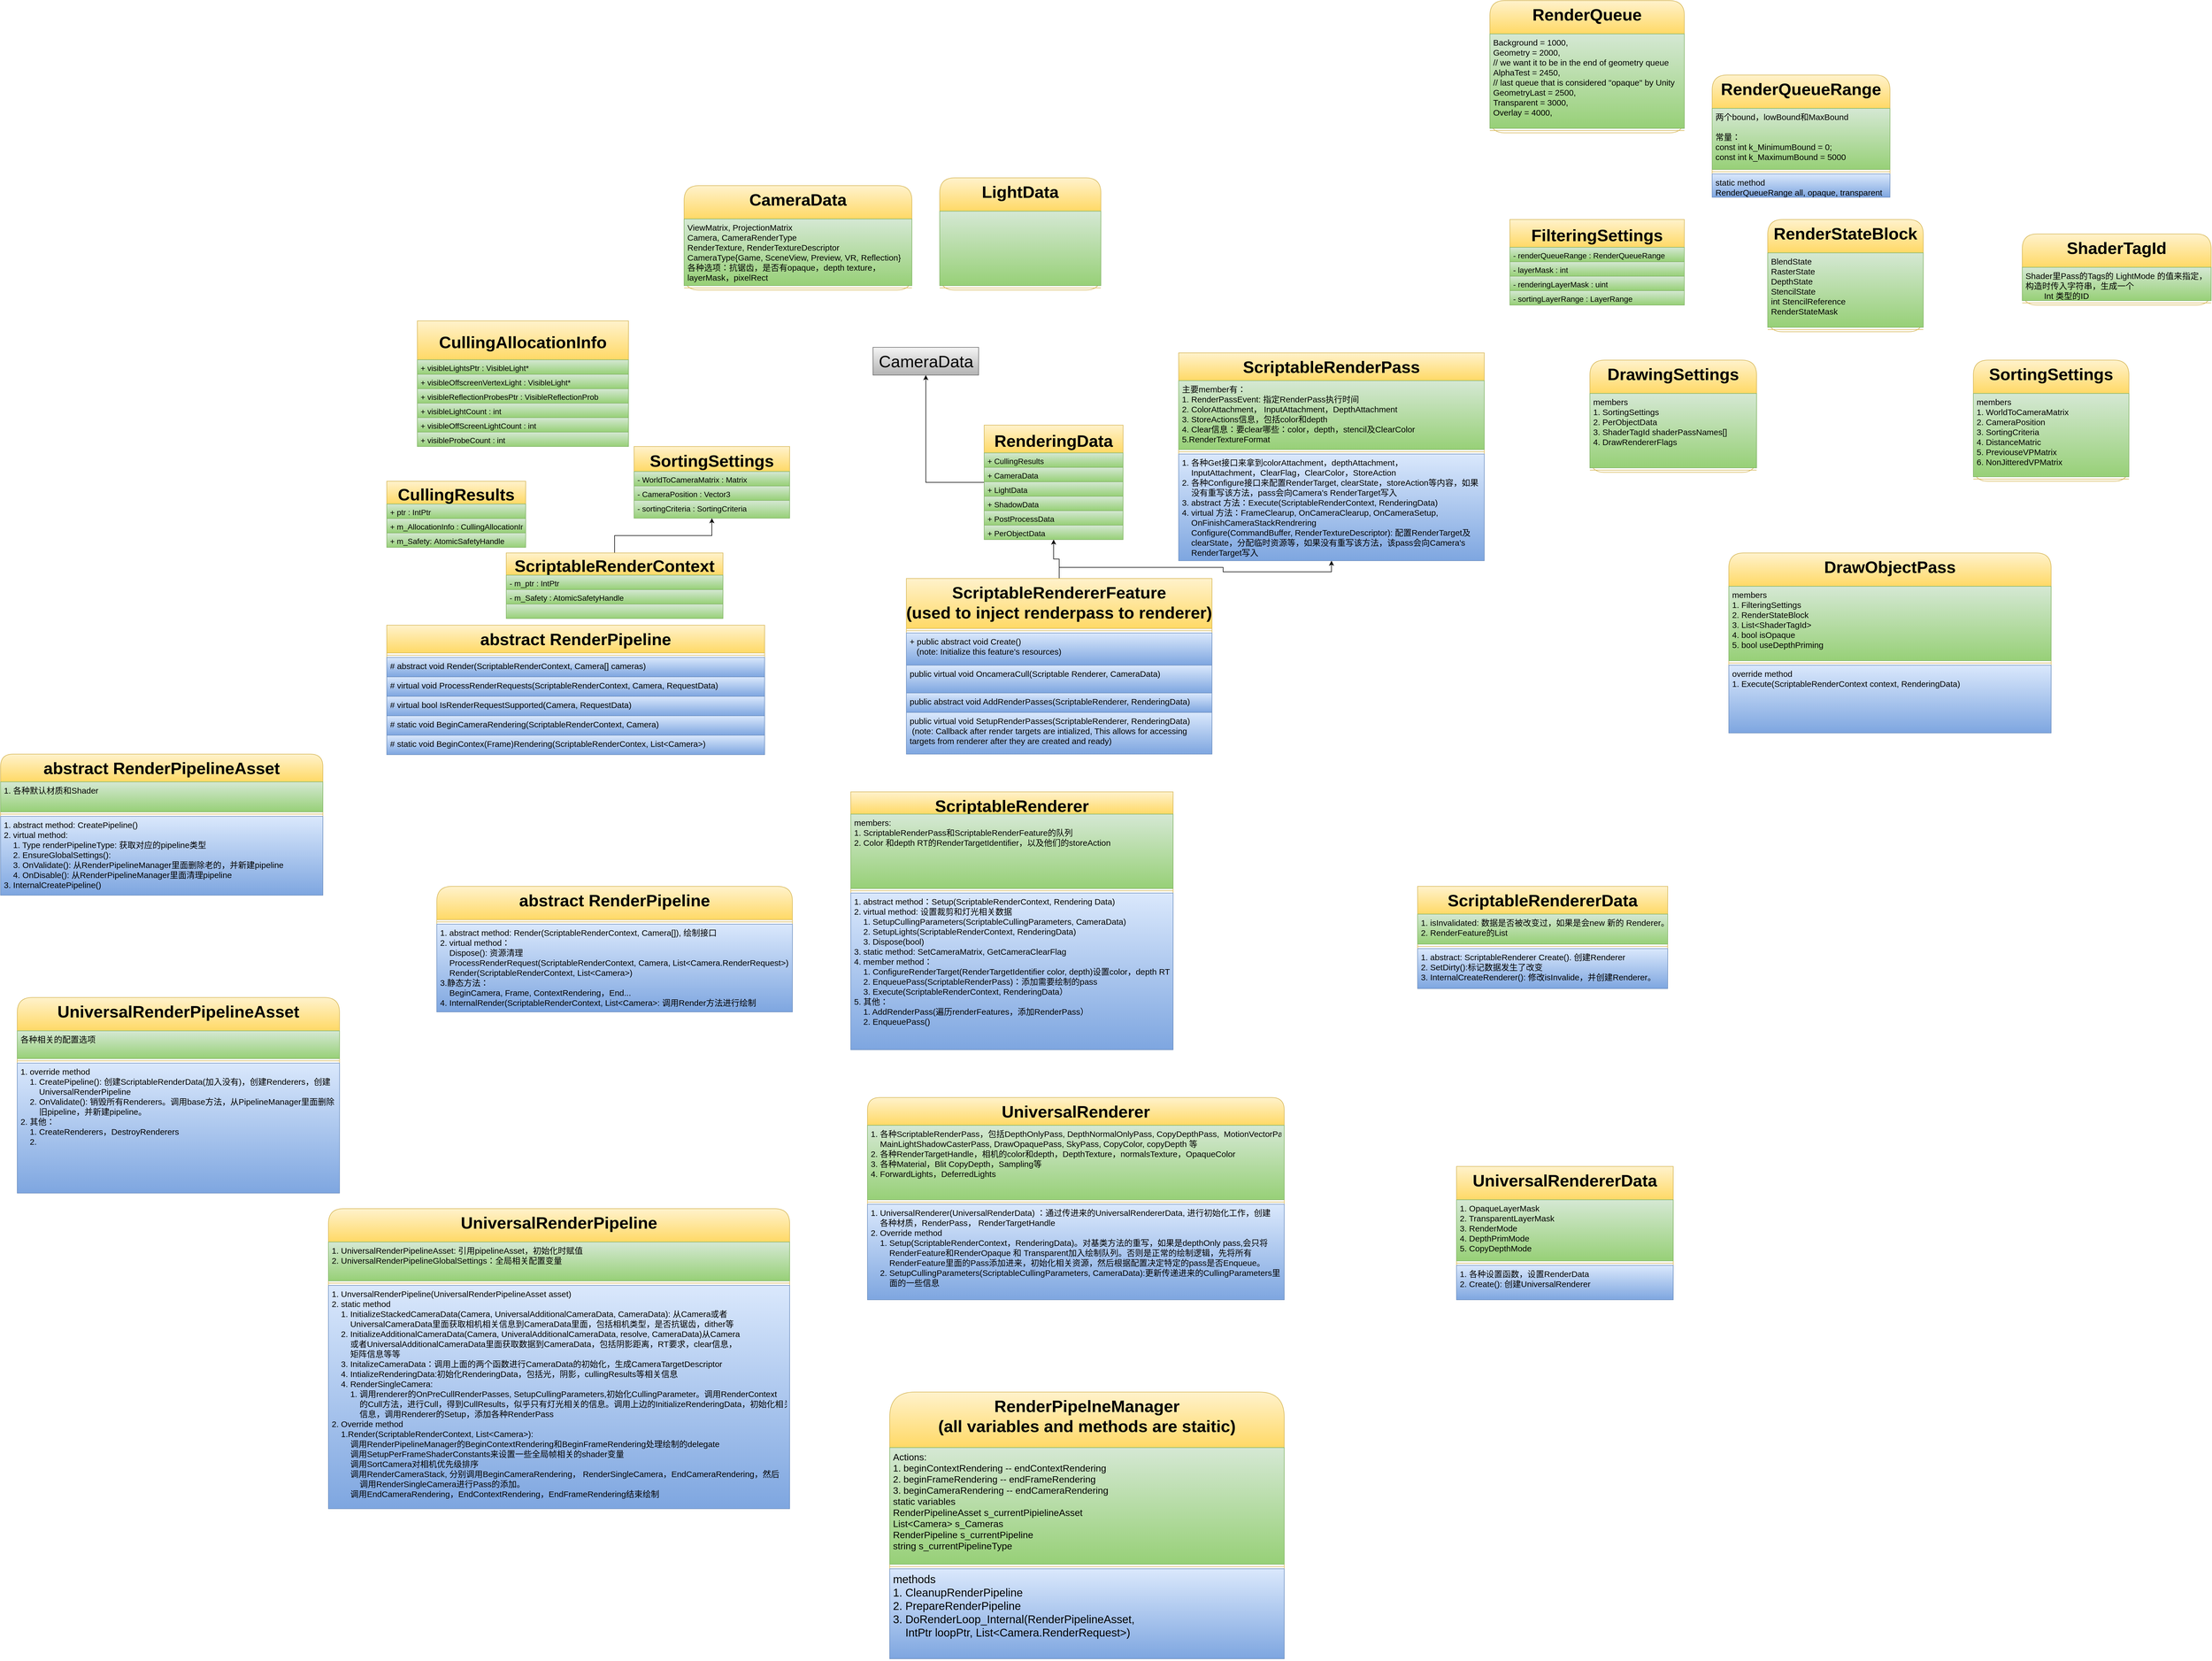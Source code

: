 <mxfile version="20.8.16" type="device"><diagram name="第 1 页" id="j_05-Zn8WTjw6qWpdbwY"><mxGraphModel dx="2022" dy="1872" grid="1" gridSize="10" guides="1" tooltips="1" connect="1" arrows="1" fold="1" page="1" pageScale="1" pageWidth="827" pageHeight="1169" math="0" shadow="0"><root><mxCell id="0"/><mxCell id="1" parent="0"/><mxCell id="km0630W-QRHwBIjxc_ZQ-1" value="CullingAllocationInfo" style="swimlane;fontStyle=1;childLayout=stackLayout;horizontal=1;startSize=70;fillColor=#fff2cc;horizontalStack=0;resizeParent=1;resizeParentMax=0;resizeLast=0;collapsible=1;marginBottom=0;fontSize=30;strokeColor=#d6b656;gradientColor=#ffd966;" parent="1" vertex="1"><mxGeometry x="80" y="-7.5" width="380" height="226" as="geometry"/></mxCell><mxCell id="km0630W-QRHwBIjxc_ZQ-2" value="+ visibleLightsPtr : VisibleLight*" style="text;strokeColor=#82b366;fillColor=#d5e8d4;align=left;verticalAlign=top;spacingLeft=4;spacingRight=4;overflow=hidden;rotatable=0;points=[[0,0.5],[1,0.5]];portConstraint=eastwest;fontSize=14;gradientColor=#97d077;" parent="km0630W-QRHwBIjxc_ZQ-1" vertex="1"><mxGeometry y="70" width="380" height="26" as="geometry"/></mxCell><mxCell id="km0630W-QRHwBIjxc_ZQ-3" value="+ visibleOffscreenVertexLight : VisibleLight*" style="text;strokeColor=#82b366;fillColor=#d5e8d4;align=left;verticalAlign=top;spacingLeft=4;spacingRight=4;overflow=hidden;rotatable=0;points=[[0,0.5],[1,0.5]];portConstraint=eastwest;fontSize=14;gradientColor=#97d077;" parent="km0630W-QRHwBIjxc_ZQ-1" vertex="1"><mxGeometry y="96" width="380" height="26" as="geometry"/></mxCell><mxCell id="km0630W-QRHwBIjxc_ZQ-4" value="+ visibleReflectionProbesPtr : VisibleReflectionProb" style="text;strokeColor=#82b366;fillColor=#d5e8d4;align=left;verticalAlign=top;spacingLeft=4;spacingRight=4;overflow=hidden;rotatable=0;points=[[0,0.5],[1,0.5]];portConstraint=eastwest;fontSize=14;gradientColor=#97d077;" parent="km0630W-QRHwBIjxc_ZQ-1" vertex="1"><mxGeometry y="122" width="380" height="26" as="geometry"/></mxCell><mxCell id="km0630W-QRHwBIjxc_ZQ-5" value="+ visibleLightCount : int" style="text;strokeColor=#82b366;fillColor=#d5e8d4;align=left;verticalAlign=top;spacingLeft=4;spacingRight=4;overflow=hidden;rotatable=0;points=[[0,0.5],[1,0.5]];portConstraint=eastwest;fontSize=14;gradientColor=#97d077;" parent="km0630W-QRHwBIjxc_ZQ-1" vertex="1"><mxGeometry y="148" width="380" height="26" as="geometry"/></mxCell><mxCell id="km0630W-QRHwBIjxc_ZQ-6" value="+ visibleOffScreenLightCount : int" style="text;strokeColor=#82b366;fillColor=#d5e8d4;align=left;verticalAlign=top;spacingLeft=4;spacingRight=4;overflow=hidden;rotatable=0;points=[[0,0.5],[1,0.5]];portConstraint=eastwest;fontSize=14;gradientColor=#97d077;" parent="km0630W-QRHwBIjxc_ZQ-1" vertex="1"><mxGeometry y="174" width="380" height="26" as="geometry"/></mxCell><mxCell id="km0630W-QRHwBIjxc_ZQ-7" value="+ visibleProbeCount : int" style="text;strokeColor=#82b366;fillColor=#d5e8d4;align=left;verticalAlign=top;spacingLeft=4;spacingRight=4;overflow=hidden;rotatable=0;points=[[0,0.5],[1,0.5]];portConstraint=eastwest;fontSize=14;gradientColor=#97d077;" parent="km0630W-QRHwBIjxc_ZQ-1" vertex="1"><mxGeometry y="200" width="380" height="26" as="geometry"/></mxCell><mxCell id="XoxCDfcWoDPjBLtD5vpL-1" value="CullingResults" style="swimlane;fontStyle=1;childLayout=stackLayout;horizontal=1;startSize=41;fillColor=#fff2cc;horizontalStack=0;resizeParent=1;resizeParentMax=0;resizeLast=0;collapsible=1;marginBottom=0;fontSize=30;strokeColor=#d6b656;gradientColor=#ffd966;" parent="1" vertex="1"><mxGeometry x="25" y="281" width="250" height="119" as="geometry"/></mxCell><mxCell id="XoxCDfcWoDPjBLtD5vpL-2" value="+ ptr : IntPtr" style="text;strokeColor=#82b366;fillColor=#d5e8d4;align=left;verticalAlign=top;spacingLeft=4;spacingRight=4;overflow=hidden;rotatable=0;points=[[0,0.5],[1,0.5]];portConstraint=eastwest;fontSize=14;gradientColor=#97d077;" parent="XoxCDfcWoDPjBLtD5vpL-1" vertex="1"><mxGeometry y="41" width="250" height="26" as="geometry"/></mxCell><mxCell id="XoxCDfcWoDPjBLtD5vpL-3" value="+ m_AllocationInfo : CullingAllocationInfo" style="text;strokeColor=#82b366;fillColor=#d5e8d4;align=left;verticalAlign=top;spacingLeft=4;spacingRight=4;overflow=hidden;rotatable=0;points=[[0,0.5],[1,0.5]];portConstraint=eastwest;fontSize=14;gradientColor=#97d077;" parent="XoxCDfcWoDPjBLtD5vpL-1" vertex="1"><mxGeometry y="67" width="250" height="26" as="geometry"/></mxCell><mxCell id="XoxCDfcWoDPjBLtD5vpL-4" value="+ m_Safety: AtomicSafetyHandle" style="text;strokeColor=#82b366;fillColor=#d5e8d4;align=left;verticalAlign=top;spacingLeft=4;spacingRight=4;overflow=hidden;rotatable=0;points=[[0,0.5],[1,0.5]];portConstraint=eastwest;fontSize=14;gradientColor=#97d077;" parent="XoxCDfcWoDPjBLtD5vpL-1" vertex="1"><mxGeometry y="93" width="250" height="26" as="geometry"/></mxCell><mxCell id="XoxCDfcWoDPjBLtD5vpL-9" value="SortingSettings" style="swimlane;fontStyle=1;childLayout=stackLayout;horizontal=1;startSize=45;fillColor=#fff2cc;horizontalStack=0;resizeParent=1;resizeParentMax=0;resizeLast=0;collapsible=1;marginBottom=0;fontSize=30;strokeColor=#d6b656;gradientColor=#ffd966;" parent="1" vertex="1"><mxGeometry x="470" y="218.5" width="280" height="129" as="geometry"/></mxCell><mxCell id="XoxCDfcWoDPjBLtD5vpL-10" value="- WorldToCameraMatrix : Matrix" style="text;strokeColor=#82b366;fillColor=#d5e8d4;align=left;verticalAlign=top;spacingLeft=4;spacingRight=4;overflow=hidden;rotatable=0;points=[[0,0.5],[1,0.5]];portConstraint=eastwest;fontSize=14;gradientColor=#97d077;" parent="XoxCDfcWoDPjBLtD5vpL-9" vertex="1"><mxGeometry y="45" width="280" height="26" as="geometry"/></mxCell><mxCell id="XoxCDfcWoDPjBLtD5vpL-11" value="- CameraPosition : Vector3" style="text;strokeColor=#82b366;fillColor=#d5e8d4;align=left;verticalAlign=top;spacingLeft=4;spacingRight=4;overflow=hidden;rotatable=0;points=[[0,0.5],[1,0.5]];portConstraint=eastwest;fontSize=14;gradientColor=#97d077;" parent="XoxCDfcWoDPjBLtD5vpL-9" vertex="1"><mxGeometry y="71" width="280" height="26" as="geometry"/></mxCell><mxCell id="XoxCDfcWoDPjBLtD5vpL-12" value="- sortingCriteria : SortingCriteria" style="text;strokeColor=#82b366;fillColor=#d5e8d4;align=left;verticalAlign=top;spacingLeft=4;spacingRight=4;overflow=hidden;rotatable=0;points=[[0,0.5],[1,0.5]];portConstraint=eastwest;fontSize=14;gradientColor=#97d077;" parent="XoxCDfcWoDPjBLtD5vpL-9" vertex="1"><mxGeometry y="97" width="280" height="32" as="geometry"/></mxCell><mxCell id="XoxCDfcWoDPjBLtD5vpL-23" value="FilteringSettings" style="swimlane;fontStyle=1;childLayout=stackLayout;horizontal=1;startSize=50;fillColor=#fff2cc;horizontalStack=0;resizeParent=1;resizeParentMax=0;resizeLast=0;collapsible=1;marginBottom=0;fontSize=30;strokeColor=#d6b656;gradientColor=#ffd966;" parent="1" vertex="1"><mxGeometry x="2046" y="-190" width="314" height="154" as="geometry"/></mxCell><mxCell id="XoxCDfcWoDPjBLtD5vpL-24" value="- renderQueueRange : RenderQueueRange" style="text;strokeColor=#82b366;fillColor=#d5e8d4;align=left;verticalAlign=top;spacingLeft=4;spacingRight=4;overflow=hidden;rotatable=0;points=[[0,0.5],[1,0.5]];portConstraint=eastwest;fontSize=14;gradientColor=#97d077;" parent="XoxCDfcWoDPjBLtD5vpL-23" vertex="1"><mxGeometry y="50" width="314" height="26" as="geometry"/></mxCell><mxCell id="XoxCDfcWoDPjBLtD5vpL-25" value="- layerMask : int" style="text;strokeColor=#82b366;fillColor=#d5e8d4;align=left;verticalAlign=top;spacingLeft=4;spacingRight=4;overflow=hidden;rotatable=0;points=[[0,0.5],[1,0.5]];portConstraint=eastwest;fontSize=14;gradientColor=#97d077;" parent="XoxCDfcWoDPjBLtD5vpL-23" vertex="1"><mxGeometry y="76" width="314" height="26" as="geometry"/></mxCell><mxCell id="XoxCDfcWoDPjBLtD5vpL-26" value="- renderingLayerMask : uint" style="text;strokeColor=#82b366;fillColor=#d5e8d4;align=left;verticalAlign=top;spacingLeft=4;spacingRight=4;overflow=hidden;rotatable=0;points=[[0,0.5],[1,0.5]];portConstraint=eastwest;fontSize=14;gradientColor=#97d077;" parent="XoxCDfcWoDPjBLtD5vpL-23" vertex="1"><mxGeometry y="102" width="314" height="26" as="geometry"/></mxCell><mxCell id="XoxCDfcWoDPjBLtD5vpL-27" value="- sortingLayerRange : LayerRange" style="text;strokeColor=#82b366;fillColor=#d5e8d4;align=left;verticalAlign=top;spacingLeft=4;spacingRight=4;overflow=hidden;rotatable=0;points=[[0,0.5],[1,0.5]];portConstraint=eastwest;fontSize=14;gradientColor=#97d077;" parent="XoxCDfcWoDPjBLtD5vpL-23" vertex="1"><mxGeometry y="128" width="314" height="26" as="geometry"/></mxCell><mxCell id="XoxCDfcWoDPjBLtD5vpL-39" style="edgeStyle=orthogonalEdgeStyle;rounded=0;orthogonalLoop=1;jettySize=auto;html=1;" parent="1" source="XoxCDfcWoDPjBLtD5vpL-30" target="XoxCDfcWoDPjBLtD5vpL-9" edge="1"><mxGeometry relative="1" as="geometry"/></mxCell><mxCell id="XoxCDfcWoDPjBLtD5vpL-30" value="ScriptableRenderContext" style="swimlane;fontStyle=1;childLayout=stackLayout;horizontal=1;startSize=40;fillColor=#fff2cc;horizontalStack=0;resizeParent=1;resizeParentMax=0;resizeLast=0;collapsible=1;marginBottom=0;fontSize=30;strokeColor=#d6b656;gradientColor=#ffd966;" parent="1" vertex="1"><mxGeometry x="240" y="410" width="390" height="118" as="geometry"/></mxCell><mxCell id="XoxCDfcWoDPjBLtD5vpL-31" value="- m_ptr : IntPtr" style="text;strokeColor=#82b366;fillColor=#d5e8d4;align=left;verticalAlign=top;spacingLeft=4;spacingRight=4;overflow=hidden;rotatable=0;points=[[0,0.5],[1,0.5]];portConstraint=eastwest;fontSize=14;gradientColor=#97d077;" parent="XoxCDfcWoDPjBLtD5vpL-30" vertex="1"><mxGeometry y="40" width="390" height="26" as="geometry"/></mxCell><mxCell id="XoxCDfcWoDPjBLtD5vpL-32" value="- m_Safety : AtomicSafetyHandle" style="text;strokeColor=#82b366;fillColor=#d5e8d4;align=left;verticalAlign=top;spacingLeft=4;spacingRight=4;overflow=hidden;rotatable=0;points=[[0,0.5],[1,0.5]];portConstraint=eastwest;fontSize=14;gradientColor=#97d077;" parent="XoxCDfcWoDPjBLtD5vpL-30" vertex="1"><mxGeometry y="66" width="390" height="26" as="geometry"/></mxCell><mxCell id="XoxCDfcWoDPjBLtD5vpL-33" value="" style="text;strokeColor=#82b366;fillColor=#d5e8d4;align=left;verticalAlign=top;spacingLeft=4;spacingRight=4;overflow=hidden;rotatable=0;points=[[0,0.5],[1,0.5]];portConstraint=eastwest;fontSize=14;gradientColor=#97d077;" parent="XoxCDfcWoDPjBLtD5vpL-30" vertex="1"><mxGeometry y="92" width="390" height="26" as="geometry"/></mxCell><mxCell id="XoxCDfcWoDPjBLtD5vpL-48" value="abstract RenderPipeline" style="swimlane;fontStyle=1;align=center;verticalAlign=top;childLayout=stackLayout;horizontal=1;startSize=50;horizontalStack=0;resizeParent=1;resizeParentMax=0;resizeLast=0;collapsible=1;marginBottom=0;fillColor=#fff2cc;gradientColor=#ffd966;strokeColor=#d6b656;fontSize=30;" parent="1" vertex="1"><mxGeometry x="25" y="540" width="680" height="233" as="geometry"/></mxCell><mxCell id="XoxCDfcWoDPjBLtD5vpL-50" value="" style="line;strokeWidth=1;fillColor=none;align=left;verticalAlign=middle;spacingTop=-1;spacingLeft=3;spacingRight=3;rotatable=0;labelPosition=right;points=[];portConstraint=eastwest;strokeColor=inherit;" parent="XoxCDfcWoDPjBLtD5vpL-48" vertex="1"><mxGeometry y="50" width="680" height="8" as="geometry"/></mxCell><mxCell id="XoxCDfcWoDPjBLtD5vpL-51" value="# abstract void Render(ScriptableRenderContext, Camera[] cameras)" style="text;strokeColor=#6c8ebf;fillColor=#dae8fc;align=left;verticalAlign=top;spacingLeft=4;spacingRight=4;overflow=hidden;rotatable=0;points=[[0,0.5],[1,0.5]];portConstraint=eastwest;gradientColor=#7ea6e0;fontSize=15;" parent="XoxCDfcWoDPjBLtD5vpL-48" vertex="1"><mxGeometry y="58" width="680" height="35" as="geometry"/></mxCell><mxCell id="XoxCDfcWoDPjBLtD5vpL-63" value="# virtual void ProcessRenderRequests(ScriptableRenderContext, Camera, RequestData)" style="text;strokeColor=#6c8ebf;fillColor=#dae8fc;align=left;verticalAlign=top;spacingLeft=4;spacingRight=4;overflow=hidden;rotatable=0;points=[[0,0.5],[1,0.5]];portConstraint=eastwest;gradientColor=#7ea6e0;fontSize=15;" parent="XoxCDfcWoDPjBLtD5vpL-48" vertex="1"><mxGeometry y="93" width="680" height="35" as="geometry"/></mxCell><mxCell id="XoxCDfcWoDPjBLtD5vpL-61" value="# virtual bool IsRenderRequestSupported(Camera, RequestData)" style="text;strokeColor=#6c8ebf;fillColor=#dae8fc;align=left;verticalAlign=top;spacingLeft=4;spacingRight=4;overflow=hidden;rotatable=0;points=[[0,0.5],[1,0.5]];portConstraint=eastwest;gradientColor=#7ea6e0;fontSize=15;" parent="XoxCDfcWoDPjBLtD5vpL-48" vertex="1"><mxGeometry y="128" width="680" height="35" as="geometry"/></mxCell><mxCell id="XoxCDfcWoDPjBLtD5vpL-64" value="# static void BeginCameraRendering(ScriptableRenderContext, Camera)" style="text;strokeColor=#6c8ebf;fillColor=#dae8fc;align=left;verticalAlign=top;spacingLeft=4;spacingRight=4;overflow=hidden;rotatable=0;points=[[0,0.5],[1,0.5]];portConstraint=eastwest;gradientColor=#7ea6e0;fontSize=15;" parent="XoxCDfcWoDPjBLtD5vpL-48" vertex="1"><mxGeometry y="163" width="680" height="35" as="geometry"/></mxCell><mxCell id="XoxCDfcWoDPjBLtD5vpL-65" value="# static void BeginContex(Frame)Rendering(ScriptableRenderContex, List&lt;Camera&gt;)" style="text;strokeColor=#6c8ebf;fillColor=#dae8fc;align=left;verticalAlign=top;spacingLeft=4;spacingRight=4;overflow=hidden;rotatable=0;points=[[0,0.5],[1,0.5]];portConstraint=eastwest;gradientColor=#7ea6e0;fontSize=15;" parent="XoxCDfcWoDPjBLtD5vpL-48" vertex="1"><mxGeometry y="198" width="680" height="35" as="geometry"/></mxCell><mxCell id="XoxCDfcWoDPjBLtD5vpL-100" style="edgeStyle=orthogonalEdgeStyle;rounded=0;orthogonalLoop=1;jettySize=auto;html=1;fontSize=15;" parent="1" source="XoxCDfcWoDPjBLtD5vpL-76" target="XoxCDfcWoDPjBLtD5vpL-92" edge="1"><mxGeometry relative="1" as="geometry"/></mxCell><mxCell id="SVypgBpYNi3B9tNBOScH-16" style="edgeStyle=orthogonalEdgeStyle;rounded=0;orthogonalLoop=1;jettySize=auto;html=1;" parent="1" source="XoxCDfcWoDPjBLtD5vpL-76" target="SVypgBpYNi3B9tNBOScH-8" edge="1"><mxGeometry relative="1" as="geometry"/></mxCell><mxCell id="XoxCDfcWoDPjBLtD5vpL-76" value="ScriptableRendererFeature&#10;(used to inject renderpass to renderer)" style="swimlane;fontStyle=1;align=center;verticalAlign=top;childLayout=stackLayout;horizontal=1;startSize=90;horizontalStack=0;resizeParent=1;resizeParentMax=0;resizeLast=0;collapsible=1;marginBottom=0;fillColor=#fff2cc;gradientColor=#ffd966;strokeColor=#d6b656;fontSize=30;" parent="1" vertex="1"><mxGeometry x="960" y="456" width="550" height="316" as="geometry"/></mxCell><mxCell id="XoxCDfcWoDPjBLtD5vpL-80" value="" style="line;strokeWidth=1;fillColor=none;align=left;verticalAlign=middle;spacingTop=-1;spacingLeft=3;spacingRight=3;rotatable=0;labelPosition=right;points=[];portConstraint=eastwest;strokeColor=inherit;" parent="XoxCDfcWoDPjBLtD5vpL-76" vertex="1"><mxGeometry y="90" width="550" height="8" as="geometry"/></mxCell><mxCell id="XoxCDfcWoDPjBLtD5vpL-81" value="+ public abstract void Create()&#10;   (note: Initialize this feature's resources)" style="text;strokeColor=#6c8ebf;fillColor=#dae8fc;align=left;verticalAlign=top;spacingLeft=4;spacingRight=4;overflow=hidden;rotatable=0;points=[[0,0.5],[1,0.5]];portConstraint=eastwest;gradientColor=#7ea6e0;fontSize=15;" parent="XoxCDfcWoDPjBLtD5vpL-76" vertex="1"><mxGeometry y="98" width="550" height="58" as="geometry"/></mxCell><mxCell id="XoxCDfcWoDPjBLtD5vpL-82" value="public virtual void OncameraCull(Scriptable Renderer, CameraData)" style="text;strokeColor=#6c8ebf;fillColor=#dae8fc;align=left;verticalAlign=top;spacingLeft=4;spacingRight=4;overflow=hidden;rotatable=0;points=[[0,0.5],[1,0.5]];portConstraint=eastwest;gradientColor=#7ea6e0;fontSize=15;" parent="XoxCDfcWoDPjBLtD5vpL-76" vertex="1"><mxGeometry y="156" width="550" height="50" as="geometry"/></mxCell><mxCell id="XoxCDfcWoDPjBLtD5vpL-83" value="public abstract void AddRenderPasses(ScriptableRenderer, RenderingData)" style="text;strokeColor=#6c8ebf;fillColor=#dae8fc;align=left;verticalAlign=top;spacingLeft=4;spacingRight=4;overflow=hidden;rotatable=0;points=[[0,0.5],[1,0.5]];portConstraint=eastwest;gradientColor=#7ea6e0;fontSize=15;" parent="XoxCDfcWoDPjBLtD5vpL-76" vertex="1"><mxGeometry y="206" width="550" height="35" as="geometry"/></mxCell><mxCell id="XoxCDfcWoDPjBLtD5vpL-99" value="public virtual void SetupRenderPasses(ScriptableRenderer, RenderingData)&#10; (note: Callback after render targets are intialized, This allows for accessing &#10;targets from renderer after they are created and ready)" style="text;strokeColor=#6c8ebf;fillColor=#dae8fc;align=left;verticalAlign=top;spacingLeft=4;spacingRight=4;overflow=hidden;rotatable=0;points=[[0,0.5],[1,0.5]];portConstraint=eastwest;gradientColor=#7ea6e0;fontSize=15;" parent="XoxCDfcWoDPjBLtD5vpL-76" vertex="1"><mxGeometry y="241" width="550" height="75" as="geometry"/></mxCell><mxCell id="XoxCDfcWoDPjBLtD5vpL-91" value="&lt;font style=&quot;font-size: 30px;&quot;&gt;CameraData&lt;/font&gt;" style="html=1;fontSize=15;fillColor=#f5f5f5;gradientColor=#b3b3b3;strokeColor=#666666;" parent="1" vertex="1"><mxGeometry x="900" y="40" width="190" height="50" as="geometry"/></mxCell><mxCell id="XoxCDfcWoDPjBLtD5vpL-102" style="edgeStyle=orthogonalEdgeStyle;rounded=0;orthogonalLoop=1;jettySize=auto;html=1;fontSize=15;" parent="1" source="XoxCDfcWoDPjBLtD5vpL-92" target="XoxCDfcWoDPjBLtD5vpL-91" edge="1"><mxGeometry relative="1" as="geometry"/></mxCell><mxCell id="XoxCDfcWoDPjBLtD5vpL-92" value="RenderingData" style="swimlane;fontStyle=1;childLayout=stackLayout;horizontal=1;startSize=50;fillColor=#fff2cc;horizontalStack=0;resizeParent=1;resizeParentMax=0;resizeLast=0;collapsible=1;marginBottom=0;fontSize=30;strokeColor=#d6b656;gradientColor=#ffd966;" parent="1" vertex="1"><mxGeometry x="1100" y="180" width="250" height="206" as="geometry"/></mxCell><mxCell id="XoxCDfcWoDPjBLtD5vpL-93" value="+ CullingResults" style="text;strokeColor=#82b366;fillColor=#d5e8d4;align=left;verticalAlign=top;spacingLeft=4;spacingRight=4;overflow=hidden;rotatable=0;points=[[0,0.5],[1,0.5]];portConstraint=eastwest;fontSize=14;gradientColor=#97d077;" parent="XoxCDfcWoDPjBLtD5vpL-92" vertex="1"><mxGeometry y="50" width="250" height="26" as="geometry"/></mxCell><mxCell id="XoxCDfcWoDPjBLtD5vpL-94" value="+ CameraData" style="text;strokeColor=#82b366;fillColor=#d5e8d4;align=left;verticalAlign=top;spacingLeft=4;spacingRight=4;overflow=hidden;rotatable=0;points=[[0,0.5],[1,0.5]];portConstraint=eastwest;fontSize=14;gradientColor=#97d077;" parent="XoxCDfcWoDPjBLtD5vpL-92" vertex="1"><mxGeometry y="76" width="250" height="26" as="geometry"/></mxCell><mxCell id="XoxCDfcWoDPjBLtD5vpL-95" value="+ LightData" style="text;strokeColor=#82b366;fillColor=#d5e8d4;align=left;verticalAlign=top;spacingLeft=4;spacingRight=4;overflow=hidden;rotatable=0;points=[[0,0.5],[1,0.5]];portConstraint=eastwest;fontSize=14;gradientColor=#97d077;" parent="XoxCDfcWoDPjBLtD5vpL-92" vertex="1"><mxGeometry y="102" width="250" height="26" as="geometry"/></mxCell><mxCell id="XoxCDfcWoDPjBLtD5vpL-96" value="+ ShadowData" style="text;strokeColor=#82b366;fillColor=#d5e8d4;align=left;verticalAlign=top;spacingLeft=4;spacingRight=4;overflow=hidden;rotatable=0;points=[[0,0.5],[1,0.5]];portConstraint=eastwest;fontSize=14;gradientColor=#97d077;" parent="XoxCDfcWoDPjBLtD5vpL-92" vertex="1"><mxGeometry y="128" width="250" height="26" as="geometry"/></mxCell><mxCell id="XoxCDfcWoDPjBLtD5vpL-97" value="+ PostProcessData" style="text;strokeColor=#82b366;fillColor=#d5e8d4;align=left;verticalAlign=top;spacingLeft=4;spacingRight=4;overflow=hidden;rotatable=0;points=[[0,0.5],[1,0.5]];portConstraint=eastwest;fontSize=14;gradientColor=#97d077;" parent="XoxCDfcWoDPjBLtD5vpL-92" vertex="1"><mxGeometry y="154" width="250" height="26" as="geometry"/></mxCell><mxCell id="XoxCDfcWoDPjBLtD5vpL-98" value="+ PerObjectData" style="text;strokeColor=#82b366;fillColor=#d5e8d4;align=left;verticalAlign=top;spacingLeft=4;spacingRight=4;overflow=hidden;rotatable=0;points=[[0,0.5],[1,0.5]];portConstraint=eastwest;fontSize=14;gradientColor=#97d077;" parent="XoxCDfcWoDPjBLtD5vpL-92" vertex="1"><mxGeometry y="180" width="250" height="26" as="geometry"/></mxCell><mxCell id="SVypgBpYNi3B9tNBOScH-8" value="ScriptableRenderPass" style="swimlane;fontStyle=1;align=center;verticalAlign=top;childLayout=stackLayout;horizontal=1;startSize=50;horizontalStack=0;resizeParent=1;resizeParentMax=0;resizeLast=0;collapsible=1;marginBottom=0;fillColor=#fff2cc;gradientColor=#ffd966;strokeColor=#d6b656;fontSize=30;" parent="1" vertex="1"><mxGeometry x="1450" y="50" width="550" height="374" as="geometry"/></mxCell><mxCell id="SVypgBpYNi3B9tNBOScH-10" value="主要member有：&#10;1. RenderPassEvent: 指定RenderPass执行时间&#10;2. ColorAttachment， InputAttachment，DepthAttachment&#10;3. StoreActions信息，包括color和depth&#10;4. Clear信息：要clear哪些：color，depth，stencil及ClearColor&#10;5.RenderTextureFormat" style="text;strokeColor=#82b366;fillColor=#d5e8d4;align=left;verticalAlign=top;spacingLeft=4;spacingRight=4;overflow=hidden;rotatable=0;points=[[0,0.5],[1,0.5]];portConstraint=eastwest;gradientColor=#97d077;fontSize=15;" parent="SVypgBpYNi3B9tNBOScH-8" vertex="1"><mxGeometry y="50" width="550" height="124" as="geometry"/></mxCell><mxCell id="SVypgBpYNi3B9tNBOScH-12" value="" style="line;strokeWidth=1;fillColor=none;align=left;verticalAlign=middle;spacingTop=-1;spacingLeft=3;spacingRight=3;rotatable=0;labelPosition=right;points=[];portConstraint=eastwest;strokeColor=inherit;" parent="SVypgBpYNi3B9tNBOScH-8" vertex="1"><mxGeometry y="174" width="550" height="8" as="geometry"/></mxCell><mxCell id="SVypgBpYNi3B9tNBOScH-14" value="1. 各种Get接口来拿到colorAttachment，depthAttachment，&#10;    InputAttachment，ClearFlag，ClearColor，StoreAction&#10;2. 各种Configure接口来配置RenderTarget, clearState，storeAction等内容，如果&#10;    没有重写该方法，pass会向Camera's RenderTarget写入&#10;3. abstract 方法：Execute(ScriptableRenderContext, RenderingData)&#10;4. virtual 方法：FrameClearup, OnCameraClearup, OnCameraSetup, &#10;    OnFinishCameraStackRendrering&#10;    Configure(CommandBuffer, RenderTextureDescriptor): 配置RenderTarget及&#10;    clearState，分配临时资源等，如果没有重写该方法，该pass会向Camera's &#10;    RenderTarget写入" style="text;strokeColor=#6c8ebf;fillColor=#dae8fc;align=left;verticalAlign=top;spacingLeft=4;spacingRight=4;overflow=hidden;rotatable=0;points=[[0,0.5],[1,0.5]];portConstraint=eastwest;gradientColor=#7ea6e0;fontSize=15;" parent="SVypgBpYNi3B9tNBOScH-8" vertex="1"><mxGeometry y="182" width="550" height="192" as="geometry"/></mxCell><mxCell id="SVypgBpYNi3B9tNBOScH-17" value="ScriptableRenderer" style="swimlane;fontStyle=1;align=center;verticalAlign=top;childLayout=stackLayout;horizontal=1;startSize=40;horizontalStack=0;resizeParent=1;resizeParentMax=0;resizeLast=0;collapsible=1;marginBottom=0;fillColor=#fff2cc;gradientColor=#ffd966;strokeColor=#d6b656;fontSize=30;" parent="1" vertex="1"><mxGeometry x="860" y="840" width="580" height="464" as="geometry"/></mxCell><mxCell id="SVypgBpYNi3B9tNBOScH-18" value="members:&#10;1. ScriptableRenderPass和ScriptableRenderFeature的队列&#10;2. Color 和depth RT的RenderTargetIdentifier，以及他们的storeAction" style="text;strokeColor=#82b366;fillColor=#d5e8d4;align=left;verticalAlign=top;spacingLeft=4;spacingRight=4;overflow=hidden;rotatable=0;points=[[0,0.5],[1,0.5]];portConstraint=eastwest;gradientColor=#97d077;fontSize=15;" parent="SVypgBpYNi3B9tNBOScH-17" vertex="1"><mxGeometry y="40" width="580" height="134" as="geometry"/></mxCell><mxCell id="SVypgBpYNi3B9tNBOScH-21" value="" style="line;strokeWidth=1;fillColor=none;align=left;verticalAlign=middle;spacingTop=-1;spacingLeft=3;spacingRight=3;rotatable=0;labelPosition=right;points=[];portConstraint=eastwest;strokeColor=inherit;" parent="SVypgBpYNi3B9tNBOScH-17" vertex="1"><mxGeometry y="174" width="580" height="8" as="geometry"/></mxCell><mxCell id="SVypgBpYNi3B9tNBOScH-22" value="1. abstract method：Setup(ScriptableRenderContext, Rendering Data)&#10;2. virtual method: 设置裁剪和灯光相关数据 &#10;    1. SetupCullingParameters(ScriptableCullingParameters, CameraData)&#10;    2. SetupLights(ScriptableRenderContext, RenderingData)&#10;    3. Dispose(bool)&#10;3. static method: SetCameraMatrix, GetCameraClearFlag&#10;4. member method：&#10;    1. ConfigureRenderTarget(RenderTargetIdentifier color, depth)设置color，depth RT&#10;    2. EnqueuePass(ScriptableRenderPass)：添加需要绘制的pass&#10;    3. Execute(ScriptableRenderContext, RenderingData）&#10;5. 其他：&#10;    1. AddRenderPass(遍历renderFeatures，添加RenderPass）&#10;    2. EnqueuePass()" style="text;strokeColor=#6c8ebf;fillColor=#dae8fc;align=left;verticalAlign=top;spacingLeft=4;spacingRight=4;overflow=hidden;rotatable=0;points=[[0,0.5],[1,0.5]];portConstraint=eastwest;gradientColor=#7ea6e0;fontSize=15;" parent="SVypgBpYNi3B9tNBOScH-17" vertex="1"><mxGeometry y="182" width="580" height="282" as="geometry"/></mxCell><mxCell id="SVypgBpYNi3B9tNBOScH-33" value="UniversalRenderer" style="swimlane;fontStyle=1;align=center;verticalAlign=top;childLayout=stackLayout;horizontal=1;startSize=50;horizontalStack=0;resizeParent=1;resizeParentMax=0;resizeLast=0;collapsible=1;marginBottom=0;fillColor=#fff2cc;gradientColor=#ffd966;strokeColor=#d6b656;fontSize=30;shadow=0;rounded=1;" parent="1" vertex="1"><mxGeometry x="890" y="1390" width="750" height="364" as="geometry"/></mxCell><mxCell id="SVypgBpYNi3B9tNBOScH-34" value="1. 各种ScriptableRenderPass，包括DepthOnlyPass, DepthNormalOnlyPass, CopyDepthPass,  MotionVectorPass,&#10;    MainLightShadowCasterPass, DrawOpaquePass, SkyPass, CopyColor, copyDepth 等&#10;2. 各种RenderTargetHandle，相机的color和depth，DepthTexture，normalsTexture，OpaqueColor&#10;3. 各种Material，Blit CopyDepth，Sampling等&#10;4. ForwardLights，DeferredLights" style="text;strokeColor=#82b366;fillColor=#d5e8d4;align=left;verticalAlign=top;spacingLeft=4;spacingRight=4;overflow=hidden;rotatable=0;points=[[0,0.5],[1,0.5]];portConstraint=eastwest;gradientColor=#97d077;fontSize=15;" parent="SVypgBpYNi3B9tNBOScH-33" vertex="1"><mxGeometry y="50" width="750" height="134" as="geometry"/></mxCell><mxCell id="SVypgBpYNi3B9tNBOScH-35" value="" style="line;strokeWidth=1;fillColor=none;align=left;verticalAlign=middle;spacingTop=-1;spacingLeft=3;spacingRight=3;rotatable=0;labelPosition=right;points=[];portConstraint=eastwest;strokeColor=inherit;" parent="SVypgBpYNi3B9tNBOScH-33" vertex="1"><mxGeometry y="184" width="750" height="8" as="geometry"/></mxCell><mxCell id="SVypgBpYNi3B9tNBOScH-36" value="1. UniversalRenderer(UniversalRenderData) ：通过传进来的UniversalRendererData, 进行初始化工作，创建&#10;    各种材质，RenderPass， RenderTargetHandle&#10;2. Override method&#10;    1. Setup(ScriptableRenderContext，RenderingData)。对基类方法的重写，如果是depthOnly pass,会只将&#10;        RenderFeature和RenderOpaque 和 Transparent加入绘制队列。否则是正常的绘制逻辑，先将所有&#10;        RenderFeature里面的Pass添加进来，初始化相关资源，然后根据配置决定特定的pass是否Enqueue。&#10;    2. SetupCullingParameters(ScriptableCullingParameters, CameraData):更新传递进来的CullingParameters里&#10;        面的一些信息" style="text;strokeColor=#6c8ebf;fillColor=#dae8fc;align=left;verticalAlign=top;spacingLeft=4;spacingRight=4;overflow=hidden;rotatable=0;points=[[0,0.5],[1,0.5]];portConstraint=eastwest;gradientColor=#7ea6e0;fontSize=15;shadow=0;" parent="SVypgBpYNi3B9tNBOScH-33" vertex="1"><mxGeometry y="192" width="750" height="172" as="geometry"/></mxCell><mxCell id="SVypgBpYNi3B9tNBOScH-37" value="ScriptableRendererData" style="swimlane;fontStyle=1;align=center;verticalAlign=top;childLayout=stackLayout;horizontal=1;startSize=50;horizontalStack=0;resizeParent=1;resizeParentMax=0;resizeLast=0;collapsible=1;marginBottom=0;fillColor=#fff2cc;gradientColor=#ffd966;strokeColor=#d6b656;fontSize=30;" parent="1" vertex="1"><mxGeometry x="1880" y="1010" width="450" height="184" as="geometry"/></mxCell><mxCell id="SVypgBpYNi3B9tNBOScH-38" value="1. isInvalidated: 数据是否被改变过，如果是会new 新的 Renderer。&#10;2. RenderFeature的List" style="text;strokeColor=#82b366;fillColor=#d5e8d4;align=left;verticalAlign=top;spacingLeft=4;spacingRight=4;overflow=hidden;rotatable=0;points=[[0,0.5],[1,0.5]];portConstraint=eastwest;gradientColor=#97d077;fontSize=15;" parent="SVypgBpYNi3B9tNBOScH-37" vertex="1"><mxGeometry y="50" width="450" height="54" as="geometry"/></mxCell><mxCell id="SVypgBpYNi3B9tNBOScH-39" value="" style="line;strokeWidth=1;fillColor=none;align=left;verticalAlign=middle;spacingTop=-1;spacingLeft=3;spacingRight=3;rotatable=0;labelPosition=right;points=[];portConstraint=eastwest;strokeColor=inherit;" parent="SVypgBpYNi3B9tNBOScH-37" vertex="1"><mxGeometry y="104" width="450" height="8" as="geometry"/></mxCell><mxCell id="SVypgBpYNi3B9tNBOScH-40" value="1. abstract: ScriptableRenderer Create(). 创建Renderer&#10;2. SetDirty():标记数据发生了改变&#10;3. InternalCreateRenderer(): 修改isInvalide，并创建Renderer。" style="text;strokeColor=#6c8ebf;fillColor=#dae8fc;align=left;verticalAlign=top;spacingLeft=4;spacingRight=4;overflow=hidden;rotatable=0;points=[[0,0.5],[1,0.5]];portConstraint=eastwest;gradientColor=#7ea6e0;fontSize=15;" parent="SVypgBpYNi3B9tNBOScH-37" vertex="1"><mxGeometry y="112" width="450" height="72" as="geometry"/></mxCell><mxCell id="SVypgBpYNi3B9tNBOScH-41" value="UniversalRendererData" style="swimlane;fontStyle=1;align=center;verticalAlign=top;childLayout=stackLayout;horizontal=1;startSize=60;horizontalStack=0;resizeParent=1;resizeParentMax=0;resizeLast=0;collapsible=1;marginBottom=0;fillColor=#fff2cc;gradientColor=#ffd966;strokeColor=#d6b656;fontSize=30;" parent="1" vertex="1"><mxGeometry x="1950" y="1514" width="390" height="240" as="geometry"/></mxCell><mxCell id="SVypgBpYNi3B9tNBOScH-42" value="1. OpaqueLayerMask&#10;2. TransparentLayerMask&#10;3. RenderMode&#10;4. DepthPrimMode&#10;5. CopyDepthMode" style="text;strokeColor=#82b366;fillColor=#d5e8d4;align=left;verticalAlign=top;spacingLeft=4;spacingRight=4;overflow=hidden;rotatable=0;points=[[0,0.5],[1,0.5]];portConstraint=eastwest;gradientColor=#97d077;fontSize=15;" parent="SVypgBpYNi3B9tNBOScH-41" vertex="1"><mxGeometry y="60" width="390" height="110" as="geometry"/></mxCell><mxCell id="SVypgBpYNi3B9tNBOScH-43" value="" style="line;strokeWidth=1;fillColor=none;align=left;verticalAlign=middle;spacingTop=-1;spacingLeft=3;spacingRight=3;rotatable=0;labelPosition=right;points=[];portConstraint=eastwest;strokeColor=inherit;" parent="SVypgBpYNi3B9tNBOScH-41" vertex="1"><mxGeometry y="170" width="390" height="8" as="geometry"/></mxCell><mxCell id="SVypgBpYNi3B9tNBOScH-44" value="1. 各种设置函数，设置RenderData&#10;2. Create(): 创建UniversalRenderer" style="text;strokeColor=#6c8ebf;fillColor=#dae8fc;align=left;verticalAlign=top;spacingLeft=4;spacingRight=4;overflow=hidden;rotatable=0;points=[[0,0.5],[1,0.5]];portConstraint=eastwest;gradientColor=#7ea6e0;fontSize=15;" parent="SVypgBpYNi3B9tNBOScH-41" vertex="1"><mxGeometry y="178" width="390" height="62" as="geometry"/></mxCell><mxCell id="SVypgBpYNi3B9tNBOScH-46" value="abstract RenderPipelineAsset" style="swimlane;fontStyle=1;align=center;verticalAlign=top;childLayout=stackLayout;horizontal=1;startSize=50;horizontalStack=0;resizeParent=1;resizeParentMax=0;resizeLast=0;collapsible=1;marginBottom=0;fillColor=#fff2cc;gradientColor=#ffd966;strokeColor=#d6b656;fontSize=30;rounded=1;shadow=0;sketch=0;" parent="1" vertex="1"><mxGeometry x="-670" y="772" width="580" height="254" as="geometry"/></mxCell><mxCell id="SVypgBpYNi3B9tNBOScH-47" value="1. 各种默认材质和Shader" style="text;strokeColor=#82b366;fillColor=#d5e8d4;align=left;verticalAlign=top;spacingLeft=4;spacingRight=4;overflow=hidden;rotatable=0;points=[[0,0.5],[1,0.5]];portConstraint=eastwest;gradientColor=#97d077;fontSize=15;" parent="SVypgBpYNi3B9tNBOScH-46" vertex="1"><mxGeometry y="50" width="580" height="54" as="geometry"/></mxCell><mxCell id="SVypgBpYNi3B9tNBOScH-48" value="" style="line;strokeWidth=1;fillColor=none;align=left;verticalAlign=middle;spacingTop=-1;spacingLeft=3;spacingRight=3;rotatable=0;labelPosition=right;points=[];portConstraint=eastwest;strokeColor=inherit;rounded=1;shadow=0;sketch=0;" parent="SVypgBpYNi3B9tNBOScH-46" vertex="1"><mxGeometry y="104" width="580" height="8" as="geometry"/></mxCell><mxCell id="SVypgBpYNi3B9tNBOScH-49" value="1. abstract method: CreatePipeline()&#10;2. virtual method:&#10;    1. Type renderPipelineType: 获取对应的pipeline类型&#10;    2. EnsureGlobalSettings(): &#10;    3. OnValidate(): 从RenderPipelineManager里面删除老的，并新建pipeline&#10;    4. OnDisable(): 从RenderPipelineManager里面清理pipeline&#10;3. InternalCreatePipeline()" style="text;strokeColor=#6c8ebf;fillColor=#dae8fc;align=left;verticalAlign=top;spacingLeft=4;spacingRight=4;overflow=hidden;rotatable=0;points=[[0,0.5],[1,0.5]];portConstraint=eastwest;gradientColor=#7ea6e0;fontSize=15;" parent="SVypgBpYNi3B9tNBOScH-46" vertex="1"><mxGeometry y="112" width="580" height="142" as="geometry"/></mxCell><mxCell id="SVypgBpYNi3B9tNBOScH-50" value="UniversalRenderPipelineAsset" style="swimlane;fontStyle=1;align=center;verticalAlign=top;childLayout=stackLayout;horizontal=1;startSize=60;horizontalStack=0;resizeParent=1;resizeParentMax=0;resizeLast=0;collapsible=1;marginBottom=0;fillColor=#fff2cc;gradientColor=#ffd966;strokeColor=#d6b656;fontSize=30;rounded=1;shadow=0;sketch=0;" parent="1" vertex="1"><mxGeometry x="-640" y="1210" width="580" height="352" as="geometry"/></mxCell><mxCell id="SVypgBpYNi3B9tNBOScH-51" value="各种相关的配置选项&#10;" style="text;strokeColor=#82b366;fillColor=#d5e8d4;align=left;verticalAlign=top;spacingLeft=4;spacingRight=4;overflow=hidden;rotatable=0;points=[[0,0.5],[1,0.5]];portConstraint=eastwest;gradientColor=#97d077;fontSize=15;" parent="SVypgBpYNi3B9tNBOScH-50" vertex="1"><mxGeometry y="60" width="580" height="50" as="geometry"/></mxCell><mxCell id="SVypgBpYNi3B9tNBOScH-52" value="" style="line;strokeWidth=1;fillColor=none;align=left;verticalAlign=middle;spacingTop=-1;spacingLeft=3;spacingRight=3;rotatable=0;labelPosition=right;points=[];portConstraint=eastwest;strokeColor=inherit;rounded=1;shadow=0;sketch=0;" parent="SVypgBpYNi3B9tNBOScH-50" vertex="1"><mxGeometry y="110" width="580" height="8" as="geometry"/></mxCell><mxCell id="SVypgBpYNi3B9tNBOScH-53" value="1. override method&#10;    1. CreatePipeline(): 创建ScriptableRenderData(加入没有)，创建Renderers，创建&#10;        UniversalRenderPipeline&#10;    2. OnValidate(): 销毁所有Renderers。调用base方法，从PipelineManager里面删除&#10;        旧pipeline，并新建pipeline。&#10;2. 其他：&#10;    1. CreateRenderers，DestroyRenderers&#10;    2. &#10;" style="text;strokeColor=#6c8ebf;fillColor=#dae8fc;align=left;verticalAlign=top;spacingLeft=4;spacingRight=4;overflow=hidden;rotatable=0;points=[[0,0.5],[1,0.5]];portConstraint=eastwest;gradientColor=#7ea6e0;fontSize=15;" parent="SVypgBpYNi3B9tNBOScH-50" vertex="1"><mxGeometry y="118" width="580" height="234" as="geometry"/></mxCell><mxCell id="SVypgBpYNi3B9tNBOScH-54" value="UniversalRenderPipeline" style="swimlane;fontStyle=1;align=center;verticalAlign=top;childLayout=stackLayout;horizontal=1;startSize=60;horizontalStack=0;resizeParent=1;resizeParentMax=0;resizeLast=0;collapsible=1;marginBottom=0;fillColor=#fff2cc;gradientColor=#ffd966;strokeColor=#d6b656;fontSize=30;rounded=1;shadow=0;sketch=0;" parent="1" vertex="1"><mxGeometry x="-80" y="1590" width="830" height="540" as="geometry"/></mxCell><mxCell id="SVypgBpYNi3B9tNBOScH-55" value="1. UniversalRenderPipelineAsset: 引用pipelineAsset，初始化时赋值&#10;2. UniversalRenderPipelineGlobalSettings：全局相关配置变量" style="text;strokeColor=#82b366;fillColor=#d5e8d4;align=left;verticalAlign=top;spacingLeft=4;spacingRight=4;overflow=hidden;rotatable=0;points=[[0,0.5],[1,0.5]];portConstraint=eastwest;gradientColor=#97d077;fontSize=15;" parent="SVypgBpYNi3B9tNBOScH-54" vertex="1"><mxGeometry y="60" width="830" height="70" as="geometry"/></mxCell><mxCell id="SVypgBpYNi3B9tNBOScH-56" value="" style="line;strokeWidth=1;fillColor=none;align=left;verticalAlign=middle;spacingTop=-1;spacingLeft=3;spacingRight=3;rotatable=0;labelPosition=right;points=[];portConstraint=eastwest;strokeColor=inherit;rounded=1;shadow=0;sketch=0;" parent="SVypgBpYNi3B9tNBOScH-54" vertex="1"><mxGeometry y="130" width="830" height="8" as="geometry"/></mxCell><mxCell id="SVypgBpYNi3B9tNBOScH-57" value="1. UnversalRenderPipeline(UniversalRenderPipelineAsset asset)&#10;2. static method&#10;    1. InitializeStackedCameraData(Camera, UniversalAdditionalCameraData, CameraData): 从Camera或者&#10;        UniversalCameraData里面获取相机相关信息到CameraData里面，包括相机类型，是否抗锯齿，dither等&#10;    2. InitializeAdditionalCameraData(Camera, UniveralAdditionalCameraData, resolve, CameraData)从Camera&#10;        或者UniversalAdditionalCameraData里面获取数据到CameraData，包括阴影距离，RT要求，clear信息，&#10;        矩阵信息等等&#10;    3. InitalizeCameraData：调用上面的两个函数进行CameraData的初始化，生成CameraTargetDescriptor&#10;    4. IntializeRenderingData:初始化RenderingData，包括光，阴影，cullingResults等相关信息&#10;    4. RenderSingleCamera:&#10;        1. 调用renderer的OnPreCullRenderPasses, SetupCullingParameters,初始化CullingParameter。调用RenderContext&#10;            的Cull方法，进行Cull，得到CullResults，似乎只有灯光相关的信息。调用上边的InitializeRenderingData，初始化相关&#10;            信息，调用Renderer的Setup，添加各种RenderPass&#10;2. Override method&#10;    1.Render(ScriptableRenderContext, List&lt;Camera&gt;): &#10;        调用RenderPipelineManager的BeginContextRendering和BeginFrameRendering处理绘制的delegate&#10;        调用SetupPerFrameShaderConstants来设置一些全局帧相关的shader变量&#10;        调用SortCamera对相机优先级排序&#10;        调用RenderCameraStack, 分别调用BeginCameraRendering， RenderSingleCamera，EndCameraRendering，然后&#10;            调用RenderSingleCamera进行Pass的添加。&#10;        调用EndCameraRendering，EndContextRendering，EndFrameRendering结束绘制" style="text;strokeColor=#6c8ebf;fillColor=#dae8fc;align=left;verticalAlign=top;spacingLeft=4;spacingRight=4;overflow=hidden;rotatable=0;points=[[0,0.5],[1,0.5]];portConstraint=eastwest;gradientColor=#7ea6e0;fontSize=15;" parent="SVypgBpYNi3B9tNBOScH-54" vertex="1"><mxGeometry y="138" width="830" height="402" as="geometry"/></mxCell><mxCell id="SVypgBpYNi3B9tNBOScH-62" value="abstract RenderPipeline" style="swimlane;fontStyle=1;align=center;verticalAlign=top;childLayout=stackLayout;horizontal=1;startSize=60;horizontalStack=0;resizeParent=1;resizeParentMax=0;resizeLast=0;collapsible=1;marginBottom=0;fillColor=#fff2cc;gradientColor=#ffd966;strokeColor=#d6b656;fontSize=30;rounded=1;shadow=0;sketch=0;" parent="1" vertex="1"><mxGeometry x="115" y="1010" width="640" height="226" as="geometry"/></mxCell><mxCell id="SVypgBpYNi3B9tNBOScH-64" value="" style="line;strokeWidth=1;fillColor=none;align=left;verticalAlign=middle;spacingTop=-1;spacingLeft=3;spacingRight=3;rotatable=0;labelPosition=right;points=[];portConstraint=eastwest;strokeColor=inherit;rounded=1;shadow=0;sketch=0;fontSize=30;" parent="SVypgBpYNi3B9tNBOScH-62" vertex="1"><mxGeometry y="60" width="640" height="8" as="geometry"/></mxCell><mxCell id="SVypgBpYNi3B9tNBOScH-65" value="1. abstract method: Render(ScriptableRenderContext, Camera[]), 绘制接口&#10;2. virtual method：&#10;    Dispose(): 资源清理&#10;    ProcessRenderRequest(ScriptableRenderContext, Camera, List&lt;Camera.RenderRequest&gt;)&#10;    Render(ScriptableRenderContext, List&lt;Camera&gt;)&#10;3.静态方法：&#10;    BeginCamera, Frame, ContextRendering，End...&#10;4. InternalRender(ScriptableRenderContext, List&lt;Camera&gt;: 调用Render方法进行绘制" style="text;strokeColor=#6c8ebf;fillColor=#dae8fc;align=left;verticalAlign=top;spacingLeft=4;spacingRight=4;overflow=hidden;rotatable=0;points=[[0,0.5],[1,0.5]];portConstraint=eastwest;gradientColor=#7ea6e0;fontSize=15;" parent="SVypgBpYNi3B9tNBOScH-62" vertex="1"><mxGeometry y="68" width="640" height="158" as="geometry"/></mxCell><mxCell id="g1Foh96oy329rHSg03H8-5" value="ShaderTagId" style="swimlane;fontStyle=1;align=center;verticalAlign=top;childLayout=stackLayout;horizontal=1;startSize=60;horizontalStack=0;resizeParent=1;resizeParentMax=0;resizeLast=0;collapsible=1;marginBottom=0;fillColor=#fff2cc;gradientColor=#ffd966;strokeColor=#d6b656;fontSize=30;rounded=1;shadow=0;sketch=0;" parent="1" vertex="1"><mxGeometry x="2968" y="-164" width="340" height="128" as="geometry"/></mxCell><mxCell id="g1Foh96oy329rHSg03H8-6" value="Shader里Pass的Tags的 LightMode 的值来指定，&#10;构造时传入字符串，生成一个&#10;        Int 类型的ID" style="text;strokeColor=#82b366;fillColor=#d5e8d4;align=left;verticalAlign=top;spacingLeft=4;spacingRight=4;overflow=hidden;rotatable=0;points=[[0,0.5],[1,0.5]];portConstraint=eastwest;gradientColor=#97d077;fontSize=15;" parent="g1Foh96oy329rHSg03H8-5" vertex="1"><mxGeometry y="60" width="340" height="60" as="geometry"/></mxCell><mxCell id="g1Foh96oy329rHSg03H8-7" value="" style="line;strokeWidth=1;fillColor=none;align=left;verticalAlign=middle;spacingTop=-1;spacingLeft=3;spacingRight=3;rotatable=0;labelPosition=right;points=[];portConstraint=eastwest;strokeColor=inherit;rounded=1;shadow=0;sketch=0;fontSize=30;" parent="g1Foh96oy329rHSg03H8-5" vertex="1"><mxGeometry y="120" width="340" height="8" as="geometry"/></mxCell><mxCell id="g1Foh96oy329rHSg03H8-15" value="RenderQueueRange" style="swimlane;fontStyle=1;align=center;verticalAlign=top;childLayout=stackLayout;horizontal=1;startSize=60;horizontalStack=0;resizeParent=1;resizeParentMax=0;resizeLast=0;collapsible=1;marginBottom=0;fillColor=#fff2cc;gradientColor=#ffd966;strokeColor=#d6b656;fontSize=30;rounded=1;shadow=0;sketch=0;" parent="1" vertex="1"><mxGeometry x="2410" y="-450" width="320" height="220" as="geometry"/></mxCell><mxCell id="g1Foh96oy329rHSg03H8-16" value="两个bound，lowBound和MaxBound&#10;&#10;常量：&#10;const int k_MinimumBound = 0;&#10;const int k_MaximumBound = 5000" style="text;strokeColor=#82b366;fillColor=#d5e8d4;align=left;verticalAlign=top;spacingLeft=4;spacingRight=4;overflow=hidden;rotatable=0;points=[[0,0.5],[1,0.5]];portConstraint=eastwest;gradientColor=#97d077;fontSize=15;" parent="g1Foh96oy329rHSg03H8-15" vertex="1"><mxGeometry y="60" width="320" height="110" as="geometry"/></mxCell><mxCell id="g1Foh96oy329rHSg03H8-17" value="" style="line;strokeWidth=1;fillColor=none;align=left;verticalAlign=middle;spacingTop=-1;spacingLeft=3;spacingRight=3;rotatable=0;labelPosition=right;points=[];portConstraint=eastwest;strokeColor=inherit;rounded=1;shadow=0;sketch=0;fontSize=30;" parent="g1Foh96oy329rHSg03H8-15" vertex="1"><mxGeometry y="170" width="320" height="8" as="geometry"/></mxCell><mxCell id="g1Foh96oy329rHSg03H8-18" value="static method&#10;RenderQueueRange all, opaque, transparent" style="text;strokeColor=#6c8ebf;fillColor=#dae8fc;align=left;verticalAlign=top;spacingLeft=4;spacingRight=4;overflow=hidden;rotatable=0;points=[[0,0.5],[1,0.5]];portConstraint=eastwest;gradientColor=#7ea6e0;fontSize=15;" parent="g1Foh96oy329rHSg03H8-15" vertex="1"><mxGeometry y="178" width="320" height="42" as="geometry"/></mxCell><mxCell id="g1Foh96oy329rHSg03H8-19" value="RenderQueue" style="swimlane;fontStyle=1;align=center;verticalAlign=top;childLayout=stackLayout;horizontal=1;startSize=60;horizontalStack=0;resizeParent=1;resizeParentMax=0;resizeLast=0;collapsible=1;marginBottom=0;fillColor=#fff2cc;gradientColor=#ffd966;strokeColor=#d6b656;fontSize=30;rounded=1;shadow=0;sketch=0;" parent="1" vertex="1"><mxGeometry x="2010" y="-584" width="350" height="238" as="geometry"/></mxCell><mxCell id="g1Foh96oy329rHSg03H8-20" value="Background = 1000,&#10;Geometry = 2000,&#10;// we want it to be in the end of geometry queue&#10;AlphaTest = 2450, &#10;// last queue that is considered &quot;opaque&quot; by Unity&#10;GeometryLast = 2500, &#10;Transparent = 3000,&#10;Overlay = 4000," style="text;strokeColor=#82b366;fillColor=#d5e8d4;align=left;verticalAlign=top;spacingLeft=4;spacingRight=4;overflow=hidden;rotatable=0;points=[[0,0.5],[1,0.5]];portConstraint=eastwest;gradientColor=#97d077;fontSize=15;" parent="g1Foh96oy329rHSg03H8-19" vertex="1"><mxGeometry y="60" width="350" height="170" as="geometry"/></mxCell><mxCell id="g1Foh96oy329rHSg03H8-21" value="" style="line;strokeWidth=1;fillColor=none;align=left;verticalAlign=middle;spacingTop=-1;spacingLeft=3;spacingRight=3;rotatable=0;labelPosition=right;points=[];portConstraint=eastwest;strokeColor=inherit;rounded=1;shadow=0;sketch=0;fontSize=30;" parent="g1Foh96oy329rHSg03H8-19" vertex="1"><mxGeometry y="230" width="350" height="8" as="geometry"/></mxCell><mxCell id="g1Foh96oy329rHSg03H8-23" value="RenderStateBlock" style="swimlane;fontStyle=1;align=center;verticalAlign=top;childLayout=stackLayout;horizontal=1;startSize=60;horizontalStack=0;resizeParent=1;resizeParentMax=0;resizeLast=0;collapsible=1;marginBottom=0;fillColor=#fff2cc;gradientColor=#ffd966;strokeColor=#d6b656;fontSize=30;rounded=1;shadow=0;sketch=0;" parent="1" vertex="1"><mxGeometry x="2510" y="-190" width="280" height="202" as="geometry"/></mxCell><mxCell id="g1Foh96oy329rHSg03H8-24" value="BlendState&#10;RasterState&#10;DepthState&#10;StencilState&#10;int StencilReference&#10;RenderStateMask" style="text;strokeColor=#82b366;fillColor=#d5e8d4;align=left;verticalAlign=top;spacingLeft=4;spacingRight=4;overflow=hidden;rotatable=0;points=[[0,0.5],[1,0.5]];portConstraint=eastwest;gradientColor=#97d077;fontSize=15;" parent="g1Foh96oy329rHSg03H8-23" vertex="1"><mxGeometry y="60" width="280" height="134" as="geometry"/></mxCell><mxCell id="g1Foh96oy329rHSg03H8-25" value="" style="line;strokeWidth=1;fillColor=none;align=left;verticalAlign=middle;spacingTop=-1;spacingLeft=3;spacingRight=3;rotatable=0;labelPosition=right;points=[];portConstraint=eastwest;strokeColor=inherit;rounded=1;shadow=0;sketch=0;fontSize=30;" parent="g1Foh96oy329rHSg03H8-23" vertex="1"><mxGeometry y="194" width="280" height="8" as="geometry"/></mxCell><mxCell id="g1Foh96oy329rHSg03H8-27" value="DrawObjectPass" style="swimlane;fontStyle=1;align=center;verticalAlign=top;childLayout=stackLayout;horizontal=1;startSize=60;horizontalStack=0;resizeParent=1;resizeParentMax=0;resizeLast=0;collapsible=1;marginBottom=0;fillColor=#fff2cc;gradientColor=#ffd966;strokeColor=#d6b656;fontSize=30;rounded=1;shadow=0;sketch=0;" parent="1" vertex="1"><mxGeometry x="2440" y="410" width="580" height="324" as="geometry"/></mxCell><mxCell id="g1Foh96oy329rHSg03H8-28" value="members&#10;1. FilteringSettings&#10;2. RenderStateBlock&#10;3. List&lt;ShaderTagId&gt;&#10;4. bool isOpaque&#10;5. bool useDepthPriming" style="text;strokeColor=#82b366;fillColor=#d5e8d4;align=left;verticalAlign=top;spacingLeft=4;spacingRight=4;overflow=hidden;rotatable=0;points=[[0,0.5],[1,0.5]];portConstraint=eastwest;gradientColor=#97d077;fontSize=15;" parent="g1Foh96oy329rHSg03H8-27" vertex="1"><mxGeometry y="60" width="580" height="134" as="geometry"/></mxCell><mxCell id="g1Foh96oy329rHSg03H8-29" value="" style="line;strokeWidth=1;fillColor=none;align=left;verticalAlign=middle;spacingTop=-1;spacingLeft=3;spacingRight=3;rotatable=0;labelPosition=right;points=[];portConstraint=eastwest;strokeColor=inherit;rounded=1;shadow=0;sketch=0;fontSize=30;" parent="g1Foh96oy329rHSg03H8-27" vertex="1"><mxGeometry y="194" width="580" height="8" as="geometry"/></mxCell><mxCell id="g1Foh96oy329rHSg03H8-30" value="override method&#10;1. Execute(ScriptableRenderContext context, RenderingData)" style="text;strokeColor=#6c8ebf;fillColor=#dae8fc;align=left;verticalAlign=top;spacingLeft=4;spacingRight=4;overflow=hidden;rotatable=0;points=[[0,0.5],[1,0.5]];portConstraint=eastwest;gradientColor=#7ea6e0;fontSize=15;" parent="g1Foh96oy329rHSg03H8-27" vertex="1"><mxGeometry y="202" width="580" height="122" as="geometry"/></mxCell><mxCell id="g1Foh96oy329rHSg03H8-36" value="SortingSettings" style="swimlane;fontStyle=1;align=center;verticalAlign=top;childLayout=stackLayout;horizontal=1;startSize=60;horizontalStack=0;resizeParent=1;resizeParentMax=0;resizeLast=0;collapsible=1;marginBottom=0;fillColor=#fff2cc;gradientColor=#ffd966;strokeColor=#d6b656;fontSize=30;rounded=1;shadow=0;sketch=0;" parent="1" vertex="1"><mxGeometry x="2880" y="63" width="280" height="218" as="geometry"/></mxCell><mxCell id="g1Foh96oy329rHSg03H8-37" value="members&#10;1. WorldToCameraMatrix&#10;2. CameraPosition&#10;3. SortingCriteria&#10;4. DistanceMatric&#10;5. PreviouseVPMatrix&#10;6. NonJitteredVPMatrix" style="text;strokeColor=#82b366;fillColor=#d5e8d4;align=left;verticalAlign=top;spacingLeft=4;spacingRight=4;overflow=hidden;rotatable=0;points=[[0,0.5],[1,0.5]];portConstraint=eastwest;gradientColor=#97d077;fontSize=15;" parent="g1Foh96oy329rHSg03H8-36" vertex="1"><mxGeometry y="60" width="280" height="150" as="geometry"/></mxCell><mxCell id="g1Foh96oy329rHSg03H8-38" value="" style="line;strokeWidth=1;fillColor=none;align=left;verticalAlign=middle;spacingTop=-1;spacingLeft=3;spacingRight=3;rotatable=0;labelPosition=right;points=[];portConstraint=eastwest;strokeColor=inherit;rounded=1;shadow=0;sketch=0;fontSize=30;" parent="g1Foh96oy329rHSg03H8-36" vertex="1"><mxGeometry y="210" width="280" height="8" as="geometry"/></mxCell><mxCell id="g1Foh96oy329rHSg03H8-40" value="DrawingSettings" style="swimlane;fontStyle=1;align=center;verticalAlign=top;childLayout=stackLayout;horizontal=1;startSize=60;horizontalStack=0;resizeParent=1;resizeParentMax=0;resizeLast=0;collapsible=1;marginBottom=0;fillColor=#fff2cc;gradientColor=#ffd966;strokeColor=#d6b656;fontSize=30;rounded=1;shadow=0;sketch=0;" parent="1" vertex="1"><mxGeometry x="2190" y="63" width="300" height="202" as="geometry"/></mxCell><mxCell id="g1Foh96oy329rHSg03H8-41" value="members&#10;1. SortingSettings&#10;2. PerObjectData&#10;3. ShaderTagId shaderPassNames[]&#10;4. DrawRendererFlags" style="text;strokeColor=#82b366;fillColor=#d5e8d4;align=left;verticalAlign=top;spacingLeft=4;spacingRight=4;overflow=hidden;rotatable=0;points=[[0,0.5],[1,0.5]];portConstraint=eastwest;gradientColor=#97d077;fontSize=15;" parent="g1Foh96oy329rHSg03H8-40" vertex="1"><mxGeometry y="60" width="300" height="134" as="geometry"/></mxCell><mxCell id="g1Foh96oy329rHSg03H8-42" value="" style="line;strokeWidth=1;fillColor=none;align=left;verticalAlign=middle;spacingTop=-1;spacingLeft=3;spacingRight=3;rotatable=0;labelPosition=right;points=[];portConstraint=eastwest;strokeColor=inherit;rounded=1;shadow=0;sketch=0;fontSize=30;" parent="g1Foh96oy329rHSg03H8-40" vertex="1"><mxGeometry y="194" width="300" height="8" as="geometry"/></mxCell><mxCell id="g1Foh96oy329rHSg03H8-44" value="RenderPipelneManager&#10;(all variables and methods are staitic)" style="swimlane;fontStyle=1;align=center;verticalAlign=top;childLayout=stackLayout;horizontal=1;startSize=100;horizontalStack=0;resizeParent=1;resizeParentMax=0;resizeLast=0;collapsible=1;marginBottom=0;fillColor=#fff2cc;gradientColor=#ffd966;strokeColor=#d6b656;fontSize=30;rounded=1;shadow=0;sketch=0;" parent="1" vertex="1"><mxGeometry x="930" y="1920" width="710" height="480" as="geometry"/></mxCell><mxCell id="g1Foh96oy329rHSg03H8-45" value="Actions:&#10;1. beginContextRendering -- endContextRendering&#10;2. beginFrameRendering -- endFrameRendering&#10;3. beginCameraRendering -- endCameraRendering&#10;static variables&#10;RenderPipelineAsset s_currentPipielineAsset&#10;List&lt;Camera&gt; s_Cameras&#10;RenderPipeline s_currentPipeline&#10;string s_currentPipelineType" style="text;strokeColor=#82b366;fillColor=#d5e8d4;align=left;verticalAlign=top;spacingLeft=4;spacingRight=4;overflow=hidden;rotatable=0;points=[[0,0.5],[1,0.5]];portConstraint=eastwest;gradientColor=#97d077;fontSize=17;" parent="g1Foh96oy329rHSg03H8-44" vertex="1"><mxGeometry y="100" width="710" height="210" as="geometry"/></mxCell><mxCell id="g1Foh96oy329rHSg03H8-46" value="" style="line;strokeWidth=1;fillColor=none;align=left;verticalAlign=middle;spacingTop=-1;spacingLeft=3;spacingRight=3;rotatable=0;labelPosition=right;points=[];portConstraint=eastwest;strokeColor=inherit;rounded=1;shadow=0;sketch=0;fontSize=30;" parent="g1Foh96oy329rHSg03H8-44" vertex="1"><mxGeometry y="310" width="710" height="8" as="geometry"/></mxCell><mxCell id="g1Foh96oy329rHSg03H8-47" value="methods&#10;1. CleanupRenderPipeline&#10;2. PrepareRenderPipeline&#10;3. DoRenderLoop_Internal(RenderPipelineAsset, &#10;    IntPtr loopPtr, List&lt;Camera.RenderRequest&gt;)&#10;" style="text;strokeColor=#6c8ebf;fillColor=#dae8fc;align=left;verticalAlign=top;spacingLeft=4;spacingRight=4;overflow=hidden;rotatable=0;points=[[0,0.5],[1,0.5]];portConstraint=eastwest;gradientColor=#7ea6e0;fontSize=20;" parent="g1Foh96oy329rHSg03H8-44" vertex="1"><mxGeometry y="318" width="710" height="162" as="geometry"/></mxCell><mxCell id="rwLitXxsMbPobxlNAO5P-1" value="CameraData" style="swimlane;fontStyle=1;align=center;verticalAlign=top;childLayout=stackLayout;horizontal=1;startSize=60;horizontalStack=0;resizeParent=1;resizeParentMax=0;resizeLast=0;collapsible=1;marginBottom=0;fillColor=#fff2cc;gradientColor=#ffd966;strokeColor=#d6b656;fontSize=30;rounded=1;shadow=0;sketch=0;" vertex="1" parent="1"><mxGeometry x="560" y="-251" width="410" height="188" as="geometry"/></mxCell><mxCell id="rwLitXxsMbPobxlNAO5P-2" value="ViewMatrix, ProjectionMatrix&#10;Camera, CameraRenderType &#10;RenderTexture, RenderTextureDescriptor&#10;CameraType{Game, SceneView, Preview, VR, Reflection}&#10;各种选项：抗锯齿，是否有opaque，depth texture， &#10;layerMask，pixelRect" style="text;strokeColor=#82b366;fillColor=#d5e8d4;align=left;verticalAlign=top;spacingLeft=4;spacingRight=4;overflow=hidden;rotatable=0;points=[[0,0.5],[1,0.5]];portConstraint=eastwest;gradientColor=#97d077;fontSize=15;" vertex="1" parent="rwLitXxsMbPobxlNAO5P-1"><mxGeometry y="60" width="410" height="120" as="geometry"/></mxCell><mxCell id="rwLitXxsMbPobxlNAO5P-3" value="" style="line;strokeWidth=1;fillColor=none;align=left;verticalAlign=middle;spacingTop=-1;spacingLeft=3;spacingRight=3;rotatable=0;labelPosition=right;points=[];portConstraint=eastwest;strokeColor=inherit;rounded=1;shadow=0;sketch=0;fontSize=30;" vertex="1" parent="rwLitXxsMbPobxlNAO5P-1"><mxGeometry y="180" width="410" height="8" as="geometry"/></mxCell><mxCell id="rwLitXxsMbPobxlNAO5P-5" value="LightData" style="swimlane;fontStyle=1;align=center;verticalAlign=top;childLayout=stackLayout;horizontal=1;startSize=60;horizontalStack=0;resizeParent=1;resizeParentMax=0;resizeLast=0;collapsible=1;marginBottom=0;fillColor=#fff2cc;gradientColor=#ffd966;strokeColor=#d6b656;fontSize=30;rounded=1;shadow=0;sketch=0;" vertex="1" parent="1"><mxGeometry x="1020" y="-265" width="290" height="202" as="geometry"/></mxCell><mxCell id="rwLitXxsMbPobxlNAO5P-6" value="" style="text;strokeColor=#82b366;fillColor=#d5e8d4;align=left;verticalAlign=top;spacingLeft=4;spacingRight=4;overflow=hidden;rotatable=0;points=[[0,0.5],[1,0.5]];portConstraint=eastwest;gradientColor=#97d077;fontSize=15;" vertex="1" parent="rwLitXxsMbPobxlNAO5P-5"><mxGeometry y="60" width="290" height="134" as="geometry"/></mxCell><mxCell id="rwLitXxsMbPobxlNAO5P-7" value="" style="line;strokeWidth=1;fillColor=none;align=left;verticalAlign=middle;spacingTop=-1;spacingLeft=3;spacingRight=3;rotatable=0;labelPosition=right;points=[];portConstraint=eastwest;strokeColor=inherit;rounded=1;shadow=0;sketch=0;fontSize=30;" vertex="1" parent="rwLitXxsMbPobxlNAO5P-5"><mxGeometry y="194" width="290" height="8" as="geometry"/></mxCell></root></mxGraphModel></diagram></mxfile>